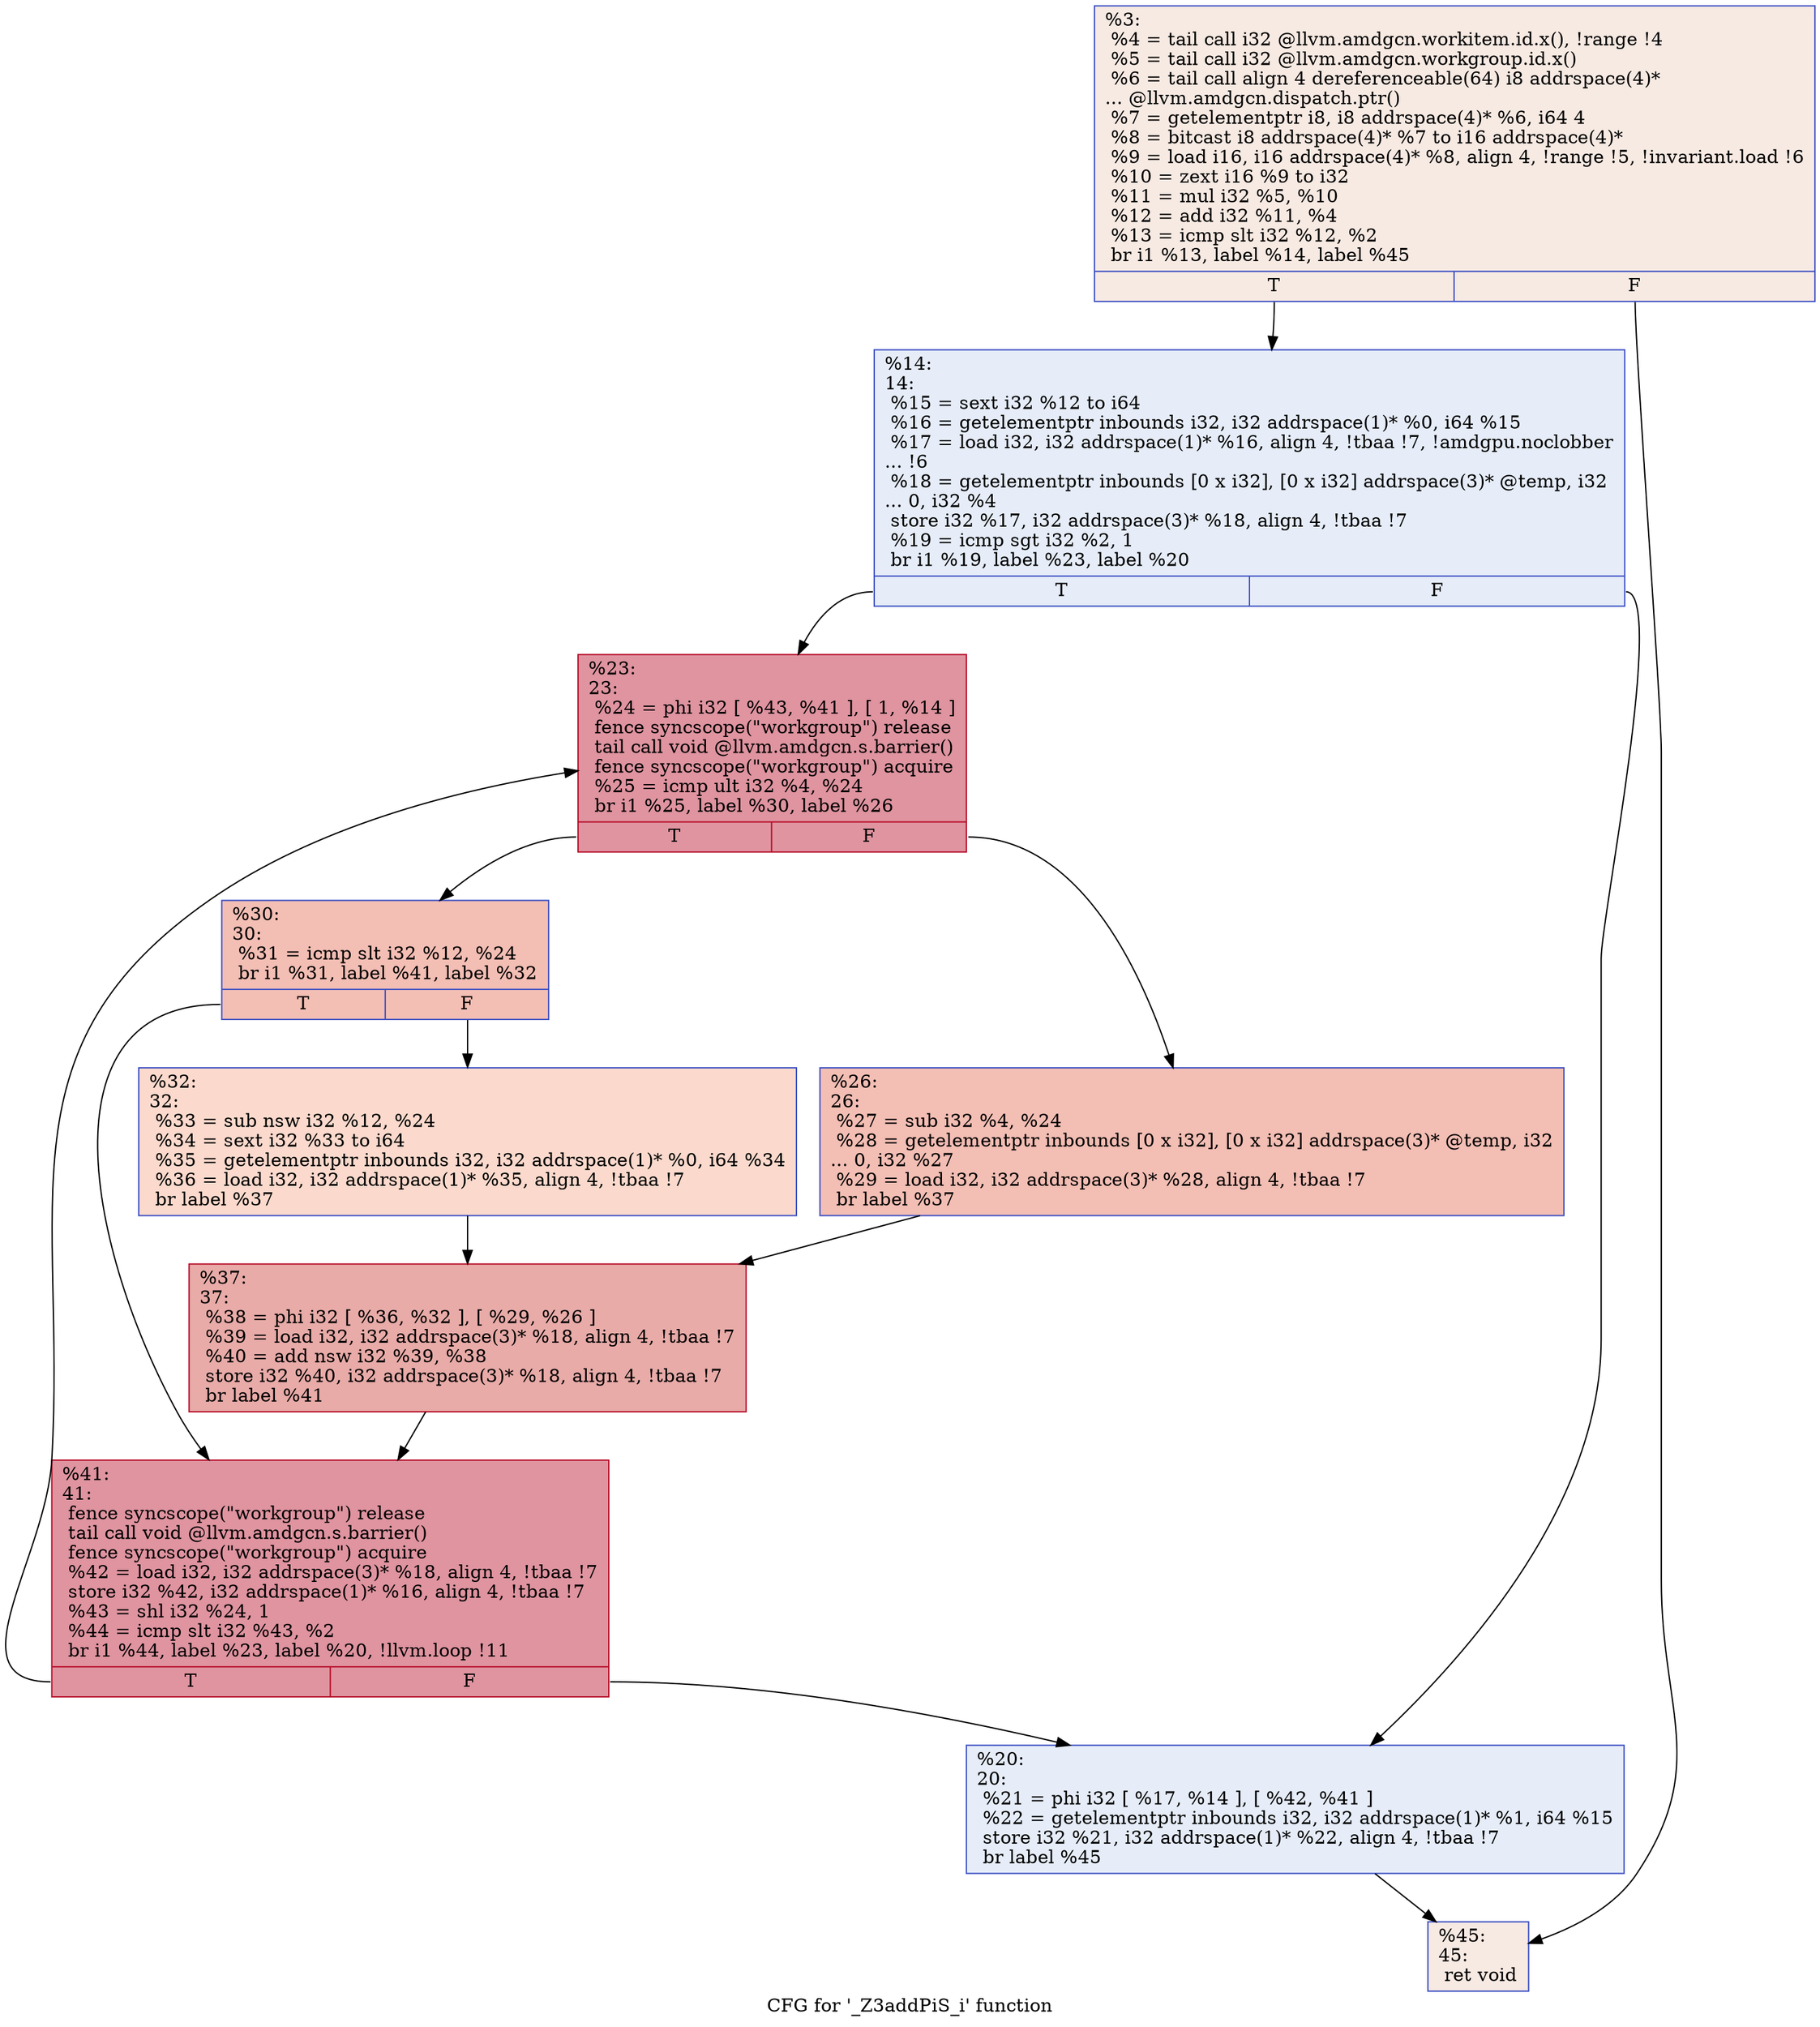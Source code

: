 digraph "CFG for '_Z3addPiS_i' function" {
	label="CFG for '_Z3addPiS_i' function";

	Node0x47a9ec0 [shape=record,color="#3d50c3ff", style=filled, fillcolor="#eed0c070",label="{%3:\l  %4 = tail call i32 @llvm.amdgcn.workitem.id.x(), !range !4\l  %5 = tail call i32 @llvm.amdgcn.workgroup.id.x()\l  %6 = tail call align 4 dereferenceable(64) i8 addrspace(4)*\l... @llvm.amdgcn.dispatch.ptr()\l  %7 = getelementptr i8, i8 addrspace(4)* %6, i64 4\l  %8 = bitcast i8 addrspace(4)* %7 to i16 addrspace(4)*\l  %9 = load i16, i16 addrspace(4)* %8, align 4, !range !5, !invariant.load !6\l  %10 = zext i16 %9 to i32\l  %11 = mul i32 %5, %10\l  %12 = add i32 %11, %4\l  %13 = icmp slt i32 %12, %2\l  br i1 %13, label %14, label %45\l|{<s0>T|<s1>F}}"];
	Node0x47a9ec0:s0 -> Node0x47aac60;
	Node0x47a9ec0:s1 -> Node0x47abe60;
	Node0x47aac60 [shape=record,color="#3d50c3ff", style=filled, fillcolor="#c7d7f070",label="{%14:\l14:                                               \l  %15 = sext i32 %12 to i64\l  %16 = getelementptr inbounds i32, i32 addrspace(1)* %0, i64 %15\l  %17 = load i32, i32 addrspace(1)* %16, align 4, !tbaa !7, !amdgpu.noclobber\l... !6\l  %18 = getelementptr inbounds [0 x i32], [0 x i32] addrspace(3)* @temp, i32\l... 0, i32 %4\l  store i32 %17, i32 addrspace(3)* %18, align 4, !tbaa !7\l  %19 = icmp sgt i32 %2, 1\l  br i1 %19, label %23, label %20\l|{<s0>T|<s1>F}}"];
	Node0x47aac60:s0 -> Node0x47ad160;
	Node0x47aac60:s1 -> Node0x47ad1f0;
	Node0x47ad1f0 [shape=record,color="#3d50c3ff", style=filled, fillcolor="#c7d7f070",label="{%20:\l20:                                               \l  %21 = phi i32 [ %17, %14 ], [ %42, %41 ]\l  %22 = getelementptr inbounds i32, i32 addrspace(1)* %1, i64 %15\l  store i32 %21, i32 addrspace(1)* %22, align 4, !tbaa !7\l  br label %45\l}"];
	Node0x47ad1f0 -> Node0x47abe60;
	Node0x47ad160 [shape=record,color="#b70d28ff", style=filled, fillcolor="#b70d2870",label="{%23:\l23:                                               \l  %24 = phi i32 [ %43, %41 ], [ 1, %14 ]\l  fence syncscope(\"workgroup\") release\l  tail call void @llvm.amdgcn.s.barrier()\l  fence syncscope(\"workgroup\") acquire\l  %25 = icmp ult i32 %4, %24\l  br i1 %25, label %30, label %26\l|{<s0>T|<s1>F}}"];
	Node0x47ad160:s0 -> Node0x47adab0;
	Node0x47ad160:s1 -> Node0x47adb40;
	Node0x47adb40 [shape=record,color="#3d50c3ff", style=filled, fillcolor="#e36c5570",label="{%26:\l26:                                               \l  %27 = sub i32 %4, %24\l  %28 = getelementptr inbounds [0 x i32], [0 x i32] addrspace(3)* @temp, i32\l... 0, i32 %27\l  %29 = load i32, i32 addrspace(3)* %28, align 4, !tbaa !7\l  br label %37\l}"];
	Node0x47adb40 -> Node0x47ade40;
	Node0x47adab0 [shape=record,color="#3d50c3ff", style=filled, fillcolor="#e36c5570",label="{%30:\l30:                                               \l  %31 = icmp slt i32 %12, %24\l  br i1 %31, label %41, label %32\l|{<s0>T|<s1>F}}"];
	Node0x47adab0:s0 -> Node0x47ad360;
	Node0x47adab0:s1 -> Node0x47adf90;
	Node0x47adf90 [shape=record,color="#3d50c3ff", style=filled, fillcolor="#f7ac8e70",label="{%32:\l32:                                               \l  %33 = sub nsw i32 %12, %24\l  %34 = sext i32 %33 to i64\l  %35 = getelementptr inbounds i32, i32 addrspace(1)* %0, i64 %34\l  %36 = load i32, i32 addrspace(1)* %35, align 4, !tbaa !7\l  br label %37\l}"];
	Node0x47adf90 -> Node0x47ade40;
	Node0x47ade40 [shape=record,color="#b70d28ff", style=filled, fillcolor="#cc403a70",label="{%37:\l37:                                               \l  %38 = phi i32 [ %36, %32 ], [ %29, %26 ]\l  %39 = load i32, i32 addrspace(3)* %18, align 4, !tbaa !7\l  %40 = add nsw i32 %39, %38\l  store i32 %40, i32 addrspace(3)* %18, align 4, !tbaa !7\l  br label %41\l}"];
	Node0x47ade40 -> Node0x47ad360;
	Node0x47ad360 [shape=record,color="#b70d28ff", style=filled, fillcolor="#b70d2870",label="{%41:\l41:                                               \l  fence syncscope(\"workgroup\") release\l  tail call void @llvm.amdgcn.s.barrier()\l  fence syncscope(\"workgroup\") acquire\l  %42 = load i32, i32 addrspace(3)* %18, align 4, !tbaa !7\l  store i32 %42, i32 addrspace(1)* %16, align 4, !tbaa !7\l  %43 = shl i32 %24, 1\l  %44 = icmp slt i32 %43, %2\l  br i1 %44, label %23, label %20, !llvm.loop !11\l|{<s0>T|<s1>F}}"];
	Node0x47ad360:s0 -> Node0x47ad160;
	Node0x47ad360:s1 -> Node0x47ad1f0;
	Node0x47abe60 [shape=record,color="#3d50c3ff", style=filled, fillcolor="#eed0c070",label="{%45:\l45:                                               \l  ret void\l}"];
}
